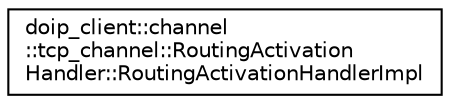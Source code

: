 digraph "Graphical Class Hierarchy"
{
 // LATEX_PDF_SIZE
  edge [fontname="Helvetica",fontsize="10",labelfontname="Helvetica",labelfontsize="10"];
  node [fontname="Helvetica",fontsize="10",shape=record];
  rankdir="LR";
  Node0 [label="doip_client::channel\l::tcp_channel::RoutingActivation\lHandler::RoutingActivationHandlerImpl",height=0.2,width=0.4,color="black", fillcolor="white", style="filled",URL="$classdoip__client_1_1channel_1_1tcp__channel_1_1RoutingActivationHandler_1_1RoutingActivationHandlerImpl.html",tooltip="Class implements routing activation handler."];
}
